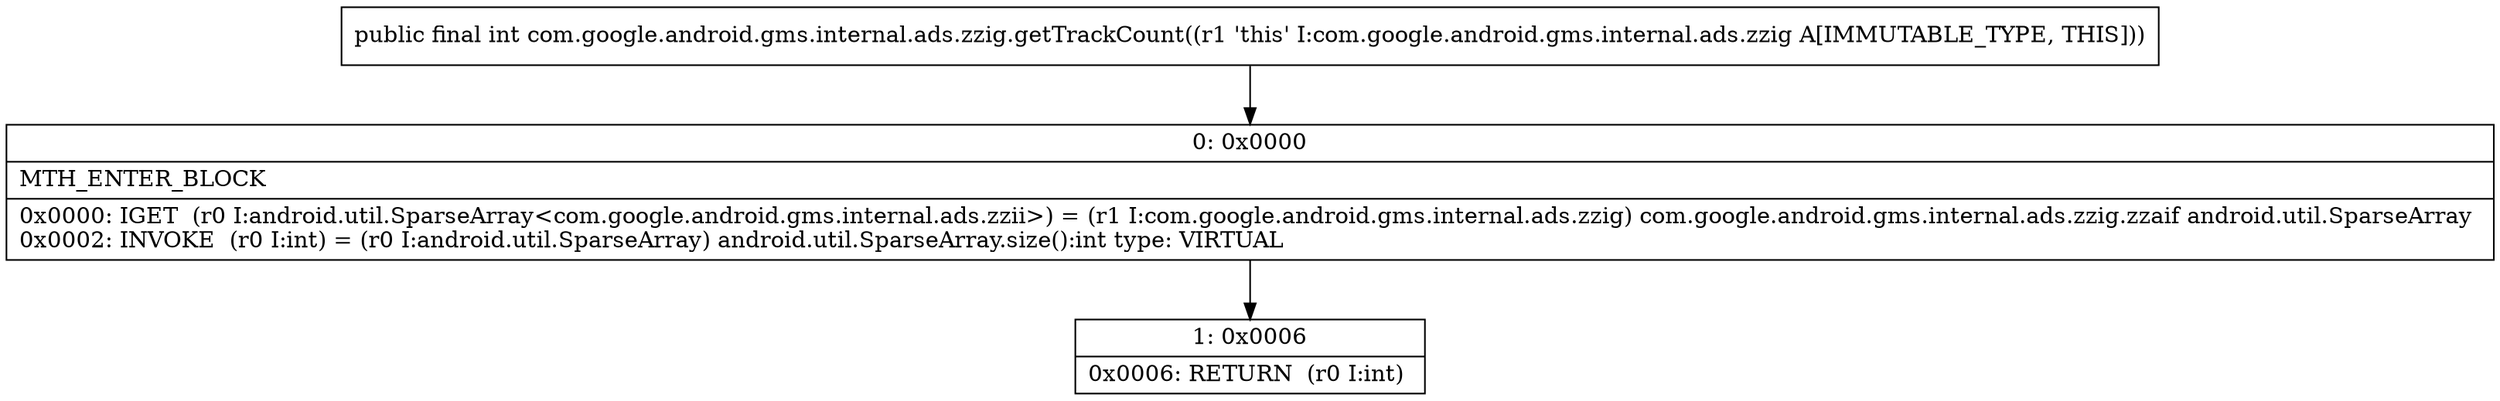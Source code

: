digraph "CFG forcom.google.android.gms.internal.ads.zzig.getTrackCount()I" {
Node_0 [shape=record,label="{0\:\ 0x0000|MTH_ENTER_BLOCK\l|0x0000: IGET  (r0 I:android.util.SparseArray\<com.google.android.gms.internal.ads.zzii\>) = (r1 I:com.google.android.gms.internal.ads.zzig) com.google.android.gms.internal.ads.zzig.zzaif android.util.SparseArray \l0x0002: INVOKE  (r0 I:int) = (r0 I:android.util.SparseArray) android.util.SparseArray.size():int type: VIRTUAL \l}"];
Node_1 [shape=record,label="{1\:\ 0x0006|0x0006: RETURN  (r0 I:int) \l}"];
MethodNode[shape=record,label="{public final int com.google.android.gms.internal.ads.zzig.getTrackCount((r1 'this' I:com.google.android.gms.internal.ads.zzig A[IMMUTABLE_TYPE, THIS])) }"];
MethodNode -> Node_0;
Node_0 -> Node_1;
}

